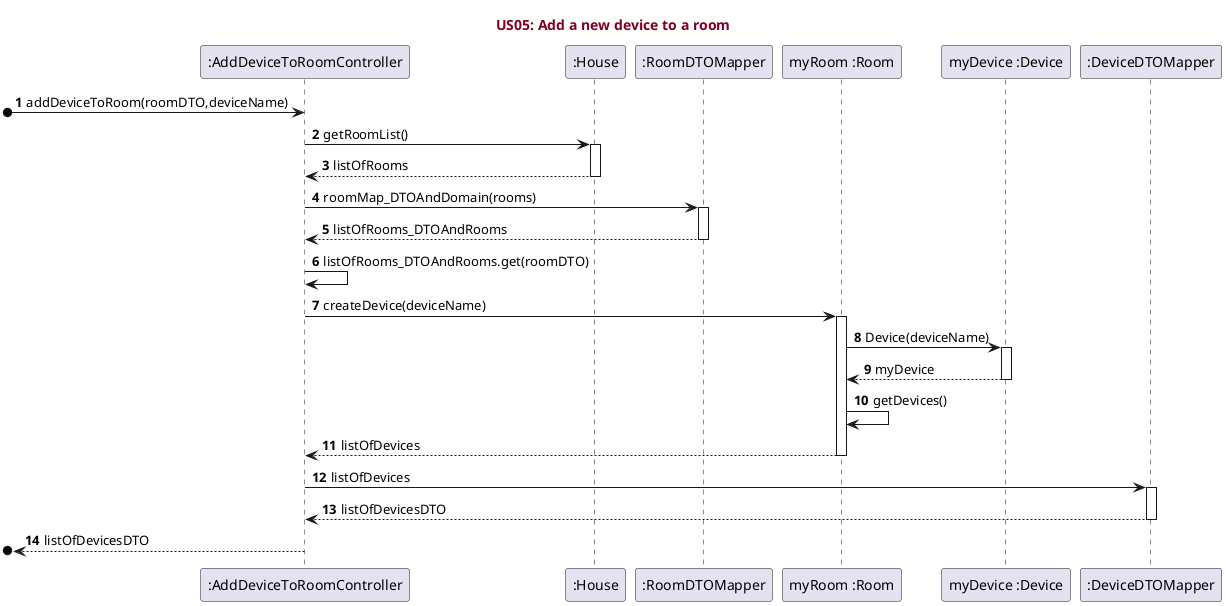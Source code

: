 @startuml
'https://plantuml.com/sequence-diagram

title <font color=#800020>US05: Add a new device to a room</font>


autonumber

participant ":AddDeviceToRoomController"
participant ":House"
participant ":RoomDTOMapper"
participant "myRoom :Room"
participant "myDevice :Device"
participant ":DeviceDTOMapper"


[o-> ":AddDeviceToRoomController" : addDeviceToRoom(roomDTO,deviceName)
":AddDeviceToRoomController" -> ":House" : getRoomList()
activate ":House"
":AddDeviceToRoomController" <-- ":House" : listOfRooms
deactivate ":House"
":AddDeviceToRoomController" -> ":RoomDTOMapper" : roomMap_DTOAndDomain(rooms)
activate ":RoomDTOMapper"
":AddDeviceToRoomController" <-- ":RoomDTOMapper" : listOfRooms_DTOAndRooms
deactivate ":RoomDTOMapper"
":AddDeviceToRoomController" -> ":AddDeviceToRoomController" : listOfRooms_DTOAndRooms.get(roomDTO)
":AddDeviceToRoomController" -> "myRoom :Room" : createDevice(deviceName)
activate "myRoom :Room"
"myRoom :Room" -> "myDevice :Device" : Device(deviceName)
activate "myDevice :Device"
"myDevice :Device" --> "myRoom :Room" : myDevice
deactivate "myDevice :Device"
"myRoom :Room" -> "myRoom :Room" : getDevices()
":AddDeviceToRoomController" <-- "myRoom :Room" : listOfDevices
deactivate "myRoom :Room"
":AddDeviceToRoomController" -> ":DeviceDTOMapper" : listOfDevices
activate ":DeviceDTOMapper"
":AddDeviceToRoomController" <-- ":DeviceDTOMapper" : listOfDevicesDTO
deactivate ":DeviceDTOMapper"
[o<-- ":AddDeviceToRoomController" : listOfDevicesDTO
deactivate ":AddDeviceToRoomController"




@enduml